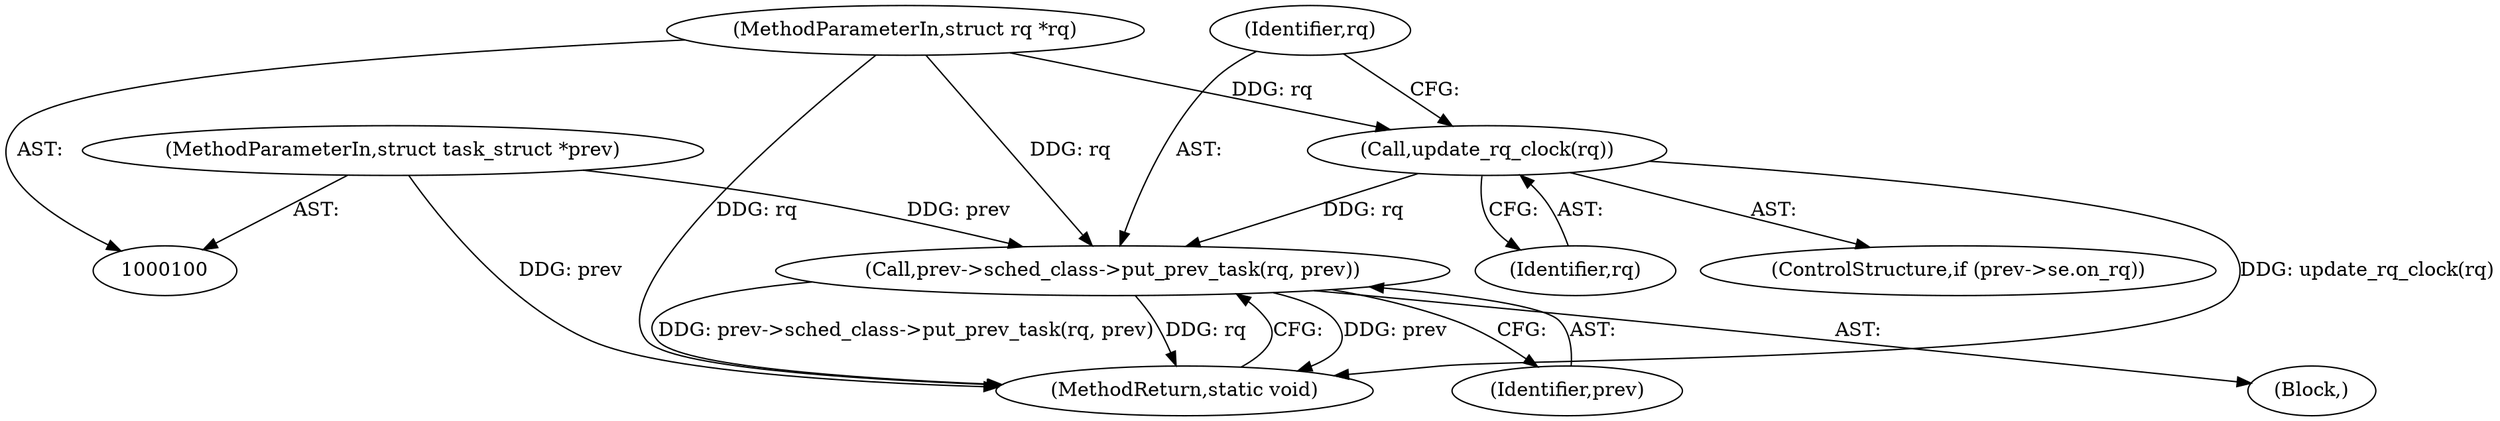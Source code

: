digraph "0_linux_f26f9aff6aaf67e9a430d16c266f91b13a5bff64_1@pointer" {
"1000112" [label="(Call,prev->sched_class->put_prev_task(rq, prev))"];
"1000110" [label="(Call,update_rq_clock(rq))"];
"1000101" [label="(MethodParameterIn,struct rq *rq)"];
"1000102" [label="(MethodParameterIn,struct task_struct *prev)"];
"1000102" [label="(MethodParameterIn,struct task_struct *prev)"];
"1000113" [label="(Identifier,rq)"];
"1000115" [label="(MethodReturn,static void)"];
"1000114" [label="(Identifier,prev)"];
"1000103" [label="(Block,)"];
"1000112" [label="(Call,prev->sched_class->put_prev_task(rq, prev))"];
"1000111" [label="(Identifier,rq)"];
"1000110" [label="(Call,update_rq_clock(rq))"];
"1000101" [label="(MethodParameterIn,struct rq *rq)"];
"1000104" [label="(ControlStructure,if (prev->se.on_rq))"];
"1000112" -> "1000103"  [label="AST: "];
"1000112" -> "1000114"  [label="CFG: "];
"1000113" -> "1000112"  [label="AST: "];
"1000114" -> "1000112"  [label="AST: "];
"1000115" -> "1000112"  [label="CFG: "];
"1000112" -> "1000115"  [label="DDG: prev"];
"1000112" -> "1000115"  [label="DDG: prev->sched_class->put_prev_task(rq, prev)"];
"1000112" -> "1000115"  [label="DDG: rq"];
"1000110" -> "1000112"  [label="DDG: rq"];
"1000101" -> "1000112"  [label="DDG: rq"];
"1000102" -> "1000112"  [label="DDG: prev"];
"1000110" -> "1000104"  [label="AST: "];
"1000110" -> "1000111"  [label="CFG: "];
"1000111" -> "1000110"  [label="AST: "];
"1000113" -> "1000110"  [label="CFG: "];
"1000110" -> "1000115"  [label="DDG: update_rq_clock(rq)"];
"1000101" -> "1000110"  [label="DDG: rq"];
"1000101" -> "1000100"  [label="AST: "];
"1000101" -> "1000115"  [label="DDG: rq"];
"1000102" -> "1000100"  [label="AST: "];
"1000102" -> "1000115"  [label="DDG: prev"];
}
